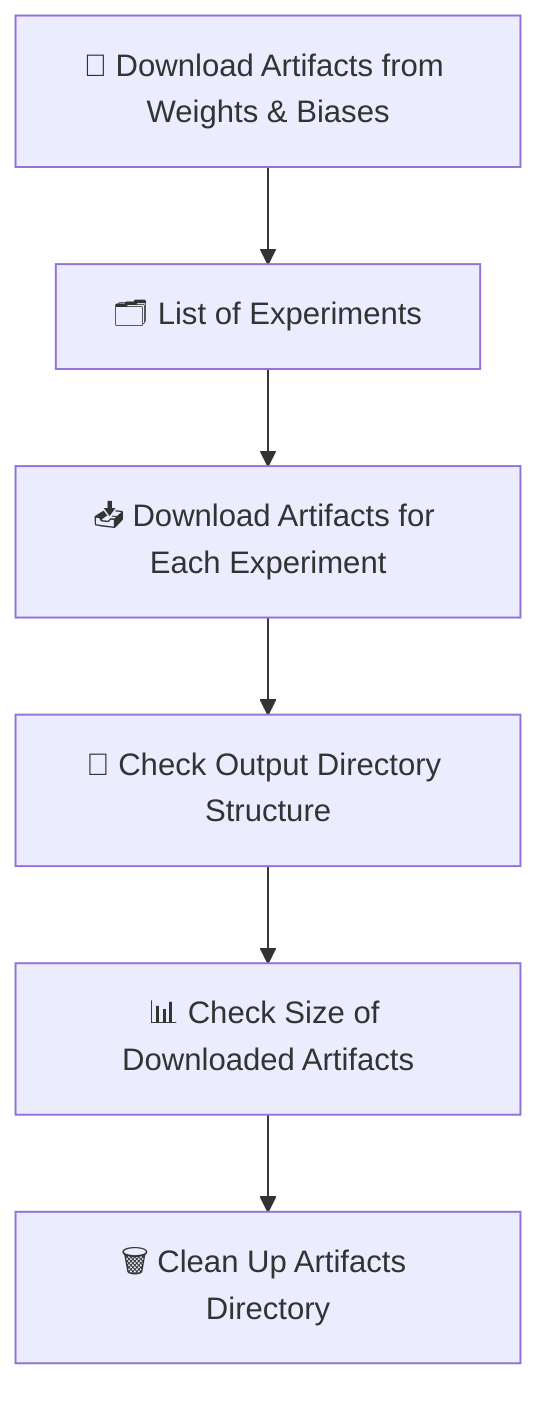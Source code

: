flowchart TD
    A["🔄 Download Artifacts from Weights & Biases"] --> B["🗂️ List of Experiments"]
    B --> C["📥 Download Artifacts for Each Experiment"]
    C --> D["📁 Check Output Directory Structure"]
    D --> E["📊 Check Size of Downloaded Artifacts"]
    E --> F["🗑️ Clean Up Artifacts Directory"]